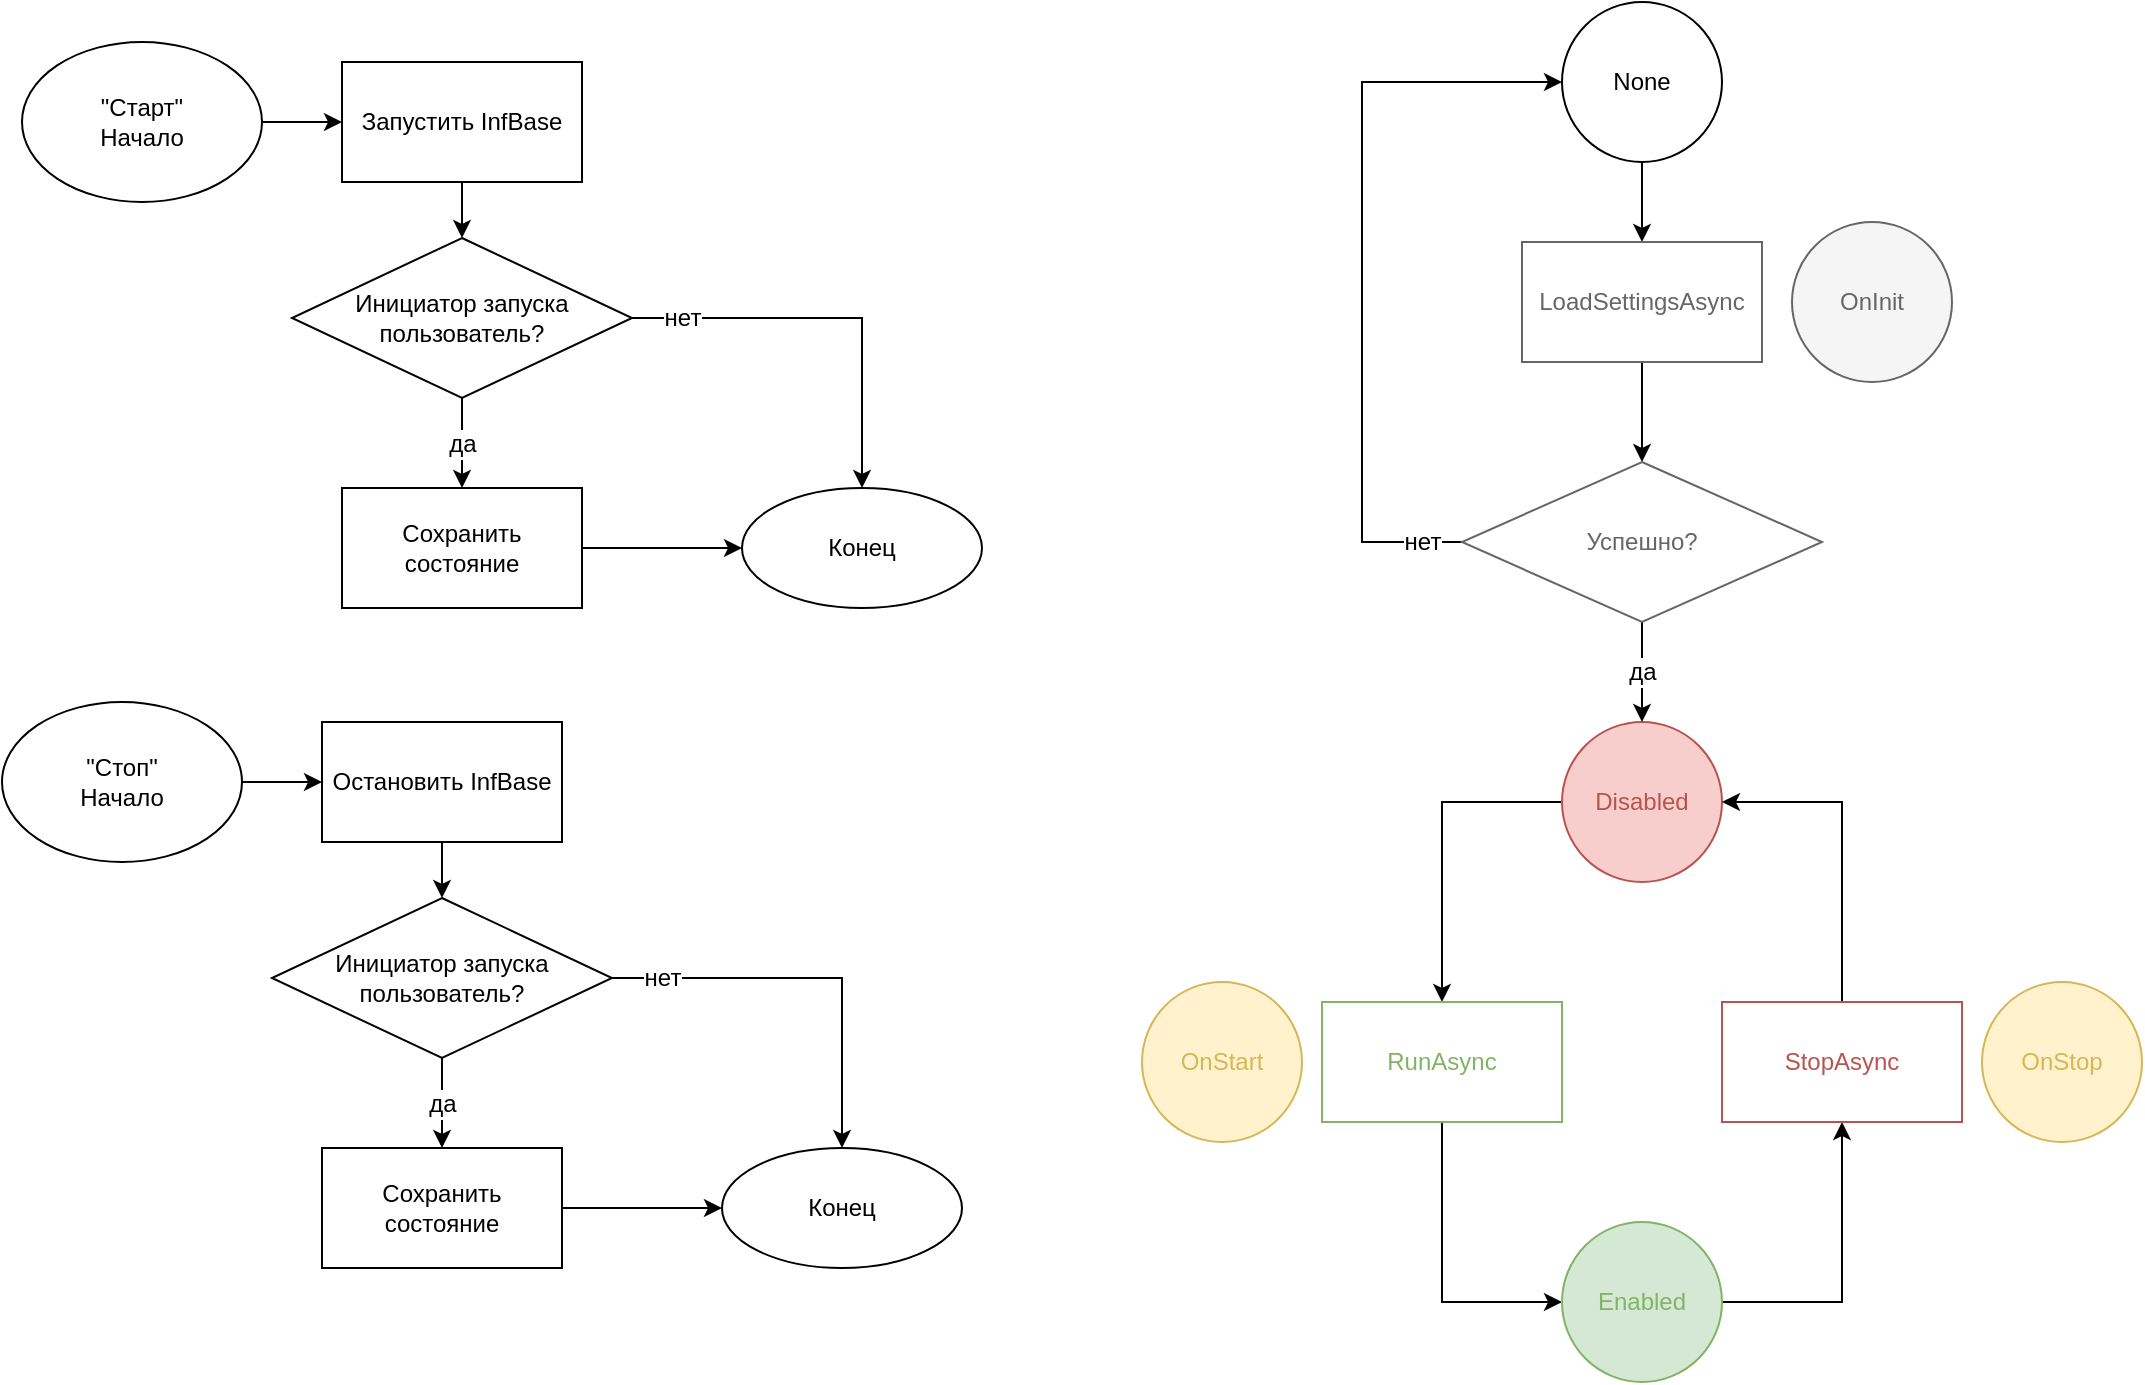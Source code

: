 <mxfile version="20.4.1" type="github">
  <diagram id="-kKotpdd64dqmNGhhJiw" name="Страница 1">
    <mxGraphModel dx="1422" dy="794" grid="1" gridSize="10" guides="1" tooltips="1" connect="1" arrows="1" fold="1" page="1" pageScale="1" pageWidth="1169" pageHeight="1654" math="0" shadow="0">
      <root>
        <mxCell id="0" />
        <mxCell id="1" parent="0" />
        <mxCell id="YBYCJPzU8zMPJ0krrIQY-1" value="" style="edgeStyle=orthogonalEdgeStyle;rounded=0;orthogonalLoop=1;jettySize=auto;html=1;fontSize=18;fontColor=#0000FF;" edge="1" parent="1" source="YBYCJPzU8zMPJ0krrIQY-2" target="YBYCJPzU8zMPJ0krrIQY-4">
          <mxGeometry relative="1" as="geometry" />
        </mxCell>
        <mxCell id="YBYCJPzU8zMPJ0krrIQY-2" value="&quot;Старт&quot;&lt;br&gt;Начало" style="ellipse;whiteSpace=wrap;html=1;" vertex="1" parent="1">
          <mxGeometry x="50" y="40" width="120" height="80" as="geometry" />
        </mxCell>
        <mxCell id="YBYCJPzU8zMPJ0krrIQY-3" value="" style="edgeStyle=orthogonalEdgeStyle;rounded=0;orthogonalLoop=1;jettySize=auto;html=1;fontSize=18;fontColor=#0000FF;" edge="1" parent="1" source="YBYCJPzU8zMPJ0krrIQY-4" target="YBYCJPzU8zMPJ0krrIQY-9">
          <mxGeometry relative="1" as="geometry" />
        </mxCell>
        <mxCell id="YBYCJPzU8zMPJ0krrIQY-4" value="Запустить InfBase" style="whiteSpace=wrap;html=1;" vertex="1" parent="1">
          <mxGeometry x="210" y="50" width="120" height="60" as="geometry" />
        </mxCell>
        <mxCell id="YBYCJPzU8zMPJ0krrIQY-5" value="" style="edgeStyle=orthogonalEdgeStyle;rounded=0;orthogonalLoop=1;jettySize=auto;html=1;fontFamily=Helvetica;fontSize=12;fontColor=#000000;" edge="1" parent="1" source="YBYCJPzU8zMPJ0krrIQY-6" target="YBYCJPzU8zMPJ0krrIQY-10">
          <mxGeometry relative="1" as="geometry" />
        </mxCell>
        <mxCell id="YBYCJPzU8zMPJ0krrIQY-6" value="Сохранить состояние" style="whiteSpace=wrap;html=1;" vertex="1" parent="1">
          <mxGeometry x="210" y="263" width="120" height="60" as="geometry" />
        </mxCell>
        <mxCell id="YBYCJPzU8zMPJ0krrIQY-7" value="нет" style="edgeStyle=orthogonalEdgeStyle;rounded=0;orthogonalLoop=1;jettySize=auto;html=1;fontFamily=Helvetica;fontSize=12;fontColor=#000000;" edge="1" parent="1" source="YBYCJPzU8zMPJ0krrIQY-9" target="YBYCJPzU8zMPJ0krrIQY-10">
          <mxGeometry x="-0.75" relative="1" as="geometry">
            <mxPoint x="435" y="178" as="targetPoint" />
            <mxPoint as="offset" />
          </mxGeometry>
        </mxCell>
        <mxCell id="YBYCJPzU8zMPJ0krrIQY-8" value="да" style="edgeStyle=orthogonalEdgeStyle;rounded=0;orthogonalLoop=1;jettySize=auto;html=1;fontFamily=Helvetica;fontSize=12;fontColor=#000000;" edge="1" parent="1" source="YBYCJPzU8zMPJ0krrIQY-9" target="YBYCJPzU8zMPJ0krrIQY-6">
          <mxGeometry relative="1" as="geometry" />
        </mxCell>
        <mxCell id="YBYCJPzU8zMPJ0krrIQY-9" value="Инициатор запуска пользователь?" style="rhombus;whiteSpace=wrap;html=1;" vertex="1" parent="1">
          <mxGeometry x="185" y="138" width="170" height="80" as="geometry" />
        </mxCell>
        <mxCell id="YBYCJPzU8zMPJ0krrIQY-10" value="Конец" style="ellipse;whiteSpace=wrap;html=1;" vertex="1" parent="1">
          <mxGeometry x="410" y="263" width="120" height="60" as="geometry" />
        </mxCell>
        <mxCell id="YBYCJPzU8zMPJ0krrIQY-11" value="" style="edgeStyle=orthogonalEdgeStyle;rounded=0;orthogonalLoop=1;jettySize=auto;html=1;fontSize=18;fontColor=#0000FF;" edge="1" parent="1" source="YBYCJPzU8zMPJ0krrIQY-12" target="YBYCJPzU8zMPJ0krrIQY-14">
          <mxGeometry relative="1" as="geometry" />
        </mxCell>
        <mxCell id="YBYCJPzU8zMPJ0krrIQY-12" value="&quot;Стоп&quot;&lt;br&gt;Начало" style="ellipse;whiteSpace=wrap;html=1;" vertex="1" parent="1">
          <mxGeometry x="40" y="370" width="120" height="80" as="geometry" />
        </mxCell>
        <mxCell id="YBYCJPzU8zMPJ0krrIQY-13" value="" style="edgeStyle=orthogonalEdgeStyle;rounded=0;orthogonalLoop=1;jettySize=auto;html=1;fontSize=18;fontColor=#0000FF;" edge="1" parent="1" source="YBYCJPzU8zMPJ0krrIQY-14" target="YBYCJPzU8zMPJ0krrIQY-19">
          <mxGeometry relative="1" as="geometry" />
        </mxCell>
        <mxCell id="YBYCJPzU8zMPJ0krrIQY-14" value="Остановить InfBase" style="whiteSpace=wrap;html=1;" vertex="1" parent="1">
          <mxGeometry x="200" y="380" width="120" height="60" as="geometry" />
        </mxCell>
        <mxCell id="YBYCJPzU8zMPJ0krrIQY-15" value="" style="edgeStyle=orthogonalEdgeStyle;rounded=0;orthogonalLoop=1;jettySize=auto;html=1;fontFamily=Helvetica;fontSize=12;fontColor=#000000;" edge="1" parent="1" source="YBYCJPzU8zMPJ0krrIQY-16" target="YBYCJPzU8zMPJ0krrIQY-20">
          <mxGeometry relative="1" as="geometry" />
        </mxCell>
        <mxCell id="YBYCJPzU8zMPJ0krrIQY-16" value="Сохранить состояние" style="whiteSpace=wrap;html=1;" vertex="1" parent="1">
          <mxGeometry x="200" y="593" width="120" height="60" as="geometry" />
        </mxCell>
        <mxCell id="YBYCJPzU8zMPJ0krrIQY-17" value="нет" style="edgeStyle=orthogonalEdgeStyle;rounded=0;orthogonalLoop=1;jettySize=auto;html=1;fontFamily=Helvetica;fontSize=12;fontColor=#000000;" edge="1" parent="1" source="YBYCJPzU8zMPJ0krrIQY-19" target="YBYCJPzU8zMPJ0krrIQY-20">
          <mxGeometry x="-0.75" relative="1" as="geometry">
            <mxPoint x="425" y="508" as="targetPoint" />
            <mxPoint as="offset" />
          </mxGeometry>
        </mxCell>
        <mxCell id="YBYCJPzU8zMPJ0krrIQY-18" value="да" style="edgeStyle=orthogonalEdgeStyle;rounded=0;orthogonalLoop=1;jettySize=auto;html=1;fontFamily=Helvetica;fontSize=12;fontColor=#000000;" edge="1" parent="1" source="YBYCJPzU8zMPJ0krrIQY-19" target="YBYCJPzU8zMPJ0krrIQY-16">
          <mxGeometry relative="1" as="geometry" />
        </mxCell>
        <mxCell id="YBYCJPzU8zMPJ0krrIQY-19" value="Инициатор запуска пользователь?" style="rhombus;whiteSpace=wrap;html=1;" vertex="1" parent="1">
          <mxGeometry x="175" y="468" width="170" height="80" as="geometry" />
        </mxCell>
        <mxCell id="YBYCJPzU8zMPJ0krrIQY-20" value="Конец" style="ellipse;whiteSpace=wrap;html=1;" vertex="1" parent="1">
          <mxGeometry x="400" y="593" width="120" height="60" as="geometry" />
        </mxCell>
        <mxCell id="YBYCJPzU8zMPJ0krrIQY-21" value="" style="edgeStyle=orthogonalEdgeStyle;rounded=0;orthogonalLoop=1;jettySize=auto;html=1;" edge="1" parent="1" source="YBYCJPzU8zMPJ0krrIQY-22" target="YBYCJPzU8zMPJ0krrIQY-24">
          <mxGeometry relative="1" as="geometry" />
        </mxCell>
        <mxCell id="YBYCJPzU8zMPJ0krrIQY-22" value="None" style="ellipse;whiteSpace=wrap;html=1;aspect=fixed;sketch=0;shadow=0;" vertex="1" parent="1">
          <mxGeometry x="820" y="20" width="80" height="80" as="geometry" />
        </mxCell>
        <mxCell id="YBYCJPzU8zMPJ0krrIQY-23" value="" style="edgeStyle=orthogonalEdgeStyle;rounded=0;orthogonalLoop=1;jettySize=auto;html=1;fontFamily=Helvetica;fontSize=12;fontColor=#000000;" edge="1" parent="1" source="YBYCJPzU8zMPJ0krrIQY-24" target="YBYCJPzU8zMPJ0krrIQY-38">
          <mxGeometry relative="1" as="geometry" />
        </mxCell>
        <mxCell id="YBYCJPzU8zMPJ0krrIQY-24" value="LoadSettingsAsync" style="whiteSpace=wrap;html=1;sketch=0;glass=0;rounded=0;fontColor=#666666;strokeColor=#666666;" vertex="1" parent="1">
          <mxGeometry x="800" y="140" width="120" height="60" as="geometry" />
        </mxCell>
        <mxCell id="YBYCJPzU8zMPJ0krrIQY-25" value="" style="edgeStyle=orthogonalEdgeStyle;rounded=0;orthogonalLoop=1;jettySize=auto;html=1;exitX=0;exitY=0.5;exitDx=0;exitDy=0;" edge="1" parent="1" source="YBYCJPzU8zMPJ0krrIQY-26" target="YBYCJPzU8zMPJ0krrIQY-29">
          <mxGeometry relative="1" as="geometry" />
        </mxCell>
        <mxCell id="YBYCJPzU8zMPJ0krrIQY-26" value="Disabled" style="ellipse;whiteSpace=wrap;html=1;aspect=fixed;fillColor=#f8cecc;strokeColor=#b85450;fontColor=#B85450;" vertex="1" parent="1">
          <mxGeometry x="820" y="380" width="80" height="80" as="geometry" />
        </mxCell>
        <mxCell id="YBYCJPzU8zMPJ0krrIQY-27" value="OnInit" style="ellipse;whiteSpace=wrap;html=1;aspect=fixed;fillColor=#f5f5f5;fontColor=#666666;strokeColor=#666666;" vertex="1" parent="1">
          <mxGeometry x="935" y="130" width="80" height="80" as="geometry" />
        </mxCell>
        <mxCell id="YBYCJPzU8zMPJ0krrIQY-28" value="" style="edgeStyle=orthogonalEdgeStyle;rounded=0;orthogonalLoop=1;jettySize=auto;html=1;entryX=0;entryY=0.5;entryDx=0;entryDy=0;" edge="1" parent="1" source="YBYCJPzU8zMPJ0krrIQY-29" target="YBYCJPzU8zMPJ0krrIQY-32">
          <mxGeometry relative="1" as="geometry">
            <mxPoint x="760" y="660" as="targetPoint" />
          </mxGeometry>
        </mxCell>
        <mxCell id="YBYCJPzU8zMPJ0krrIQY-29" value="RunAsync" style="whiteSpace=wrap;html=1;fontColor=#82B366;strokeColor=#82B366;" vertex="1" parent="1">
          <mxGeometry x="700" y="520" width="120" height="60" as="geometry" />
        </mxCell>
        <mxCell id="YBYCJPzU8zMPJ0krrIQY-30" value="OnStart" style="ellipse;whiteSpace=wrap;html=1;aspect=fixed;fillColor=#fff2cc;strokeColor=#d6b656;fontColor=#D6B656;" vertex="1" parent="1">
          <mxGeometry x="610" y="510" width="80" height="80" as="geometry" />
        </mxCell>
        <mxCell id="YBYCJPzU8zMPJ0krrIQY-31" value="" style="edgeStyle=orthogonalEdgeStyle;rounded=0;orthogonalLoop=1;jettySize=auto;html=1;exitX=1;exitY=0.5;exitDx=0;exitDy=0;" edge="1" parent="1" source="YBYCJPzU8zMPJ0krrIQY-32" target="YBYCJPzU8zMPJ0krrIQY-34">
          <mxGeometry relative="1" as="geometry" />
        </mxCell>
        <mxCell id="YBYCJPzU8zMPJ0krrIQY-32" value="Enabled" style="ellipse;whiteSpace=wrap;html=1;aspect=fixed;fillColor=#d5e8d4;strokeColor=#82b366;fontColor=#82B366;" vertex="1" parent="1">
          <mxGeometry x="820" y="630" width="80" height="80" as="geometry" />
        </mxCell>
        <mxCell id="YBYCJPzU8zMPJ0krrIQY-33" value="" style="edgeStyle=orthogonalEdgeStyle;rounded=0;orthogonalLoop=1;jettySize=auto;html=1;entryX=1;entryY=0.5;entryDx=0;entryDy=0;" edge="1" parent="1" source="YBYCJPzU8zMPJ0krrIQY-34" target="YBYCJPzU8zMPJ0krrIQY-26">
          <mxGeometry relative="1" as="geometry">
            <mxPoint x="960" y="440" as="targetPoint" />
          </mxGeometry>
        </mxCell>
        <mxCell id="YBYCJPzU8zMPJ0krrIQY-34" value="StopAsync" style="whiteSpace=wrap;html=1;strokeColor=#B85450;fontColor=#B85450;" vertex="1" parent="1">
          <mxGeometry x="900" y="520" width="120" height="60" as="geometry" />
        </mxCell>
        <mxCell id="YBYCJPzU8zMPJ0krrIQY-35" value="OnStop" style="ellipse;whiteSpace=wrap;html=1;aspect=fixed;fillColor=#fff2cc;strokeColor=#d6b656;fontColor=#D6B656;" vertex="1" parent="1">
          <mxGeometry x="1030" y="510" width="80" height="80" as="geometry" />
        </mxCell>
        <mxCell id="YBYCJPzU8zMPJ0krrIQY-36" value="да" style="edgeStyle=orthogonalEdgeStyle;rounded=0;orthogonalLoop=1;jettySize=auto;html=1;fontFamily=Helvetica;fontSize=12;fontColor=#000000;" edge="1" parent="1" source="YBYCJPzU8zMPJ0krrIQY-38" target="YBYCJPzU8zMPJ0krrIQY-26">
          <mxGeometry relative="1" as="geometry" />
        </mxCell>
        <mxCell id="YBYCJPzU8zMPJ0krrIQY-37" value="нет" style="edgeStyle=orthogonalEdgeStyle;rounded=0;orthogonalLoop=1;jettySize=auto;html=1;fontFamily=Helvetica;fontSize=12;fontColor=#000000;entryX=0;entryY=0.5;entryDx=0;entryDy=0;exitX=0;exitY=0.5;exitDx=0;exitDy=0;" edge="1" parent="1" source="YBYCJPzU8zMPJ0krrIQY-38" target="YBYCJPzU8zMPJ0krrIQY-22">
          <mxGeometry x="-0.895" relative="1" as="geometry">
            <mxPoint x="690" y="290" as="targetPoint" />
            <Array as="points">
              <mxPoint x="720" y="290" />
              <mxPoint x="720" y="60" />
            </Array>
            <mxPoint as="offset" />
          </mxGeometry>
        </mxCell>
        <mxCell id="YBYCJPzU8zMPJ0krrIQY-38" value="Успешно?" style="rhombus;whiteSpace=wrap;html=1;strokeColor=#666666;fontColor=#666666;sketch=0;glass=0;rounded=0;" vertex="1" parent="1">
          <mxGeometry x="770" y="250" width="180" height="80" as="geometry" />
        </mxCell>
      </root>
    </mxGraphModel>
  </diagram>
</mxfile>
